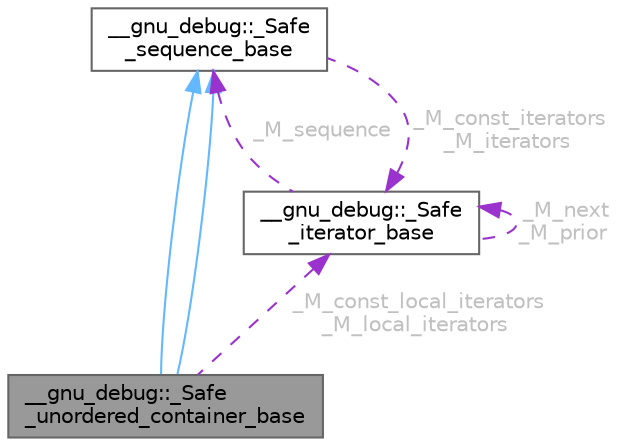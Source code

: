 digraph "__gnu_debug::_Safe_unordered_container_base"
{
 // LATEX_PDF_SIZE
  bgcolor="transparent";
  edge [fontname=Helvetica,fontsize=10,labelfontname=Helvetica,labelfontsize=10];
  node [fontname=Helvetica,fontsize=10,shape=box,height=0.2,width=0.4];
  Node1 [id="Node000001",label="__gnu_debug::_Safe\l_unordered_container_base",height=0.2,width=0.4,color="gray40", fillcolor="grey60", style="filled", fontcolor="black",tooltip="Base class that supports tracking of local iterators that reference an unordered container."];
  Node2 -> Node1 [id="edge1_Node000001_Node000002",dir="back",color="steelblue1",style="solid",tooltip=" "];
  Node2 [id="Node000002",label="__gnu_debug::_Safe\l_sequence_base",height=0.2,width=0.4,color="gray40", fillcolor="white", style="filled",URL="$class____gnu__debug_1_1___safe__sequence__base.html",tooltip="Base class that supports tracking of iterators that reference a sequence."];
  Node3 -> Node2 [id="edge2_Node000002_Node000003",dir="back",color="darkorchid3",style="dashed",tooltip=" ",label=" _M_const_iterators\n_M_iterators",fontcolor="grey" ];
  Node3 [id="Node000003",label="__gnu_debug::_Safe\l_iterator_base",height=0.2,width=0.4,color="gray40", fillcolor="white", style="filled",URL="$class____gnu__debug_1_1___safe__iterator__base.html",tooltip="Basic functionality for a safe iterator."];
  Node2 -> Node3 [id="edge3_Node000003_Node000002",dir="back",color="darkorchid3",style="dashed",tooltip=" ",label=" _M_sequence",fontcolor="grey" ];
  Node3 -> Node3 [id="edge4_Node000003_Node000003",dir="back",color="darkorchid3",style="dashed",tooltip=" ",label=" _M_next\n_M_prior",fontcolor="grey" ];
  Node2 -> Node1 [id="edge5_Node000001_Node000002",dir="back",color="steelblue1",style="solid",tooltip=" "];
  Node3 -> Node1 [id="edge6_Node000001_Node000003",dir="back",color="darkorchid3",style="dashed",tooltip=" ",label=" _M_const_local_iterators\n_M_local_iterators",fontcolor="grey" ];
}

